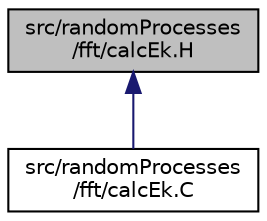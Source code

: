 digraph "src/randomProcesses/fft/calcEk.H"
{
  bgcolor="transparent";
  edge [fontname="Helvetica",fontsize="10",labelfontname="Helvetica",labelfontsize="10"];
  node [fontname="Helvetica",fontsize="10",shape=record];
  Node1 [label="src/randomProcesses\l/fft/calcEk.H",height=0.2,width=0.4,color="black", fillcolor="grey75", style="filled", fontcolor="black"];
  Node1 -> Node2 [dir="back",color="midnightblue",fontsize="10",style="solid",fontname="Helvetica"];
  Node2 [label="src/randomProcesses\l/fft/calcEk.C",height=0.2,width=0.4,color="black",URL="$a09576.html"];
}

